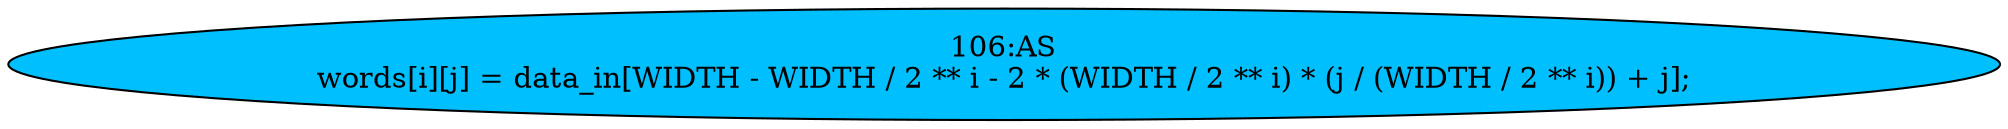 strict digraph "" {
	node [label="\N"];
	"106:AS"	 [ast="<pyverilog.vparser.ast.Assign object at 0x7eff40ca9e90>",
		def_var="['words']",
		fillcolor=deepskyblue,
		label="106:AS
words[i][j] = data_in[WIDTH - WIDTH / 2 ** i - 2 * (WIDTH / 2 ** i) * (j / (WIDTH / 2 ** i)) + j];",
		statements="[]",
		style=filled,
		typ=Assign,
		use_var="['data_in', 'i', 'i', 'j', 'WIDTH', 'i', 'j']"];
}

